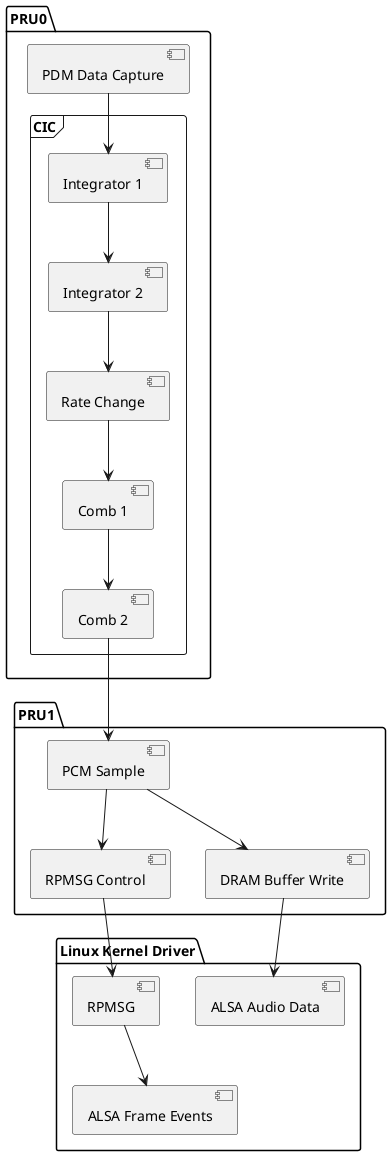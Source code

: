 @startuml

package "PRU0" {
  [PDM Data Capture]
  frame "CIC" {
    [Integrator 1]
    [Integrator 2]
    [Rate Change]
    [Comb 1]
    [Comb 2]
  }
}

package "PRU1" {
  [PCM Sample]
  [RPMSG Control]
  [DRAM Buffer Write]
}

package "Linux Kernel Driver" {
  [RPMSG]
  [ALSA Frame Events]
  [ALSA Audio Data]
}

[PDM Data Capture] --> [Integrator 1]
[Integrator 1] --> [Integrator 2]
[Integrator 2] --> [Rate Change]
[Rate Change] --> [Comb 1]
[Comb 1] --> [Comb 2]
[Comb 2] --> [PCM Sample]
[PCM Sample] --> [DRAM Buffer Write]
[PCM Sample] --> [RPMSG Control]
[RPMSG Control] --> [RPMSG]
[RPMSG] --> [ALSA Frame Events]
[DRAM Buffer Write] --> [ALSA Audio Data]


@enduml

